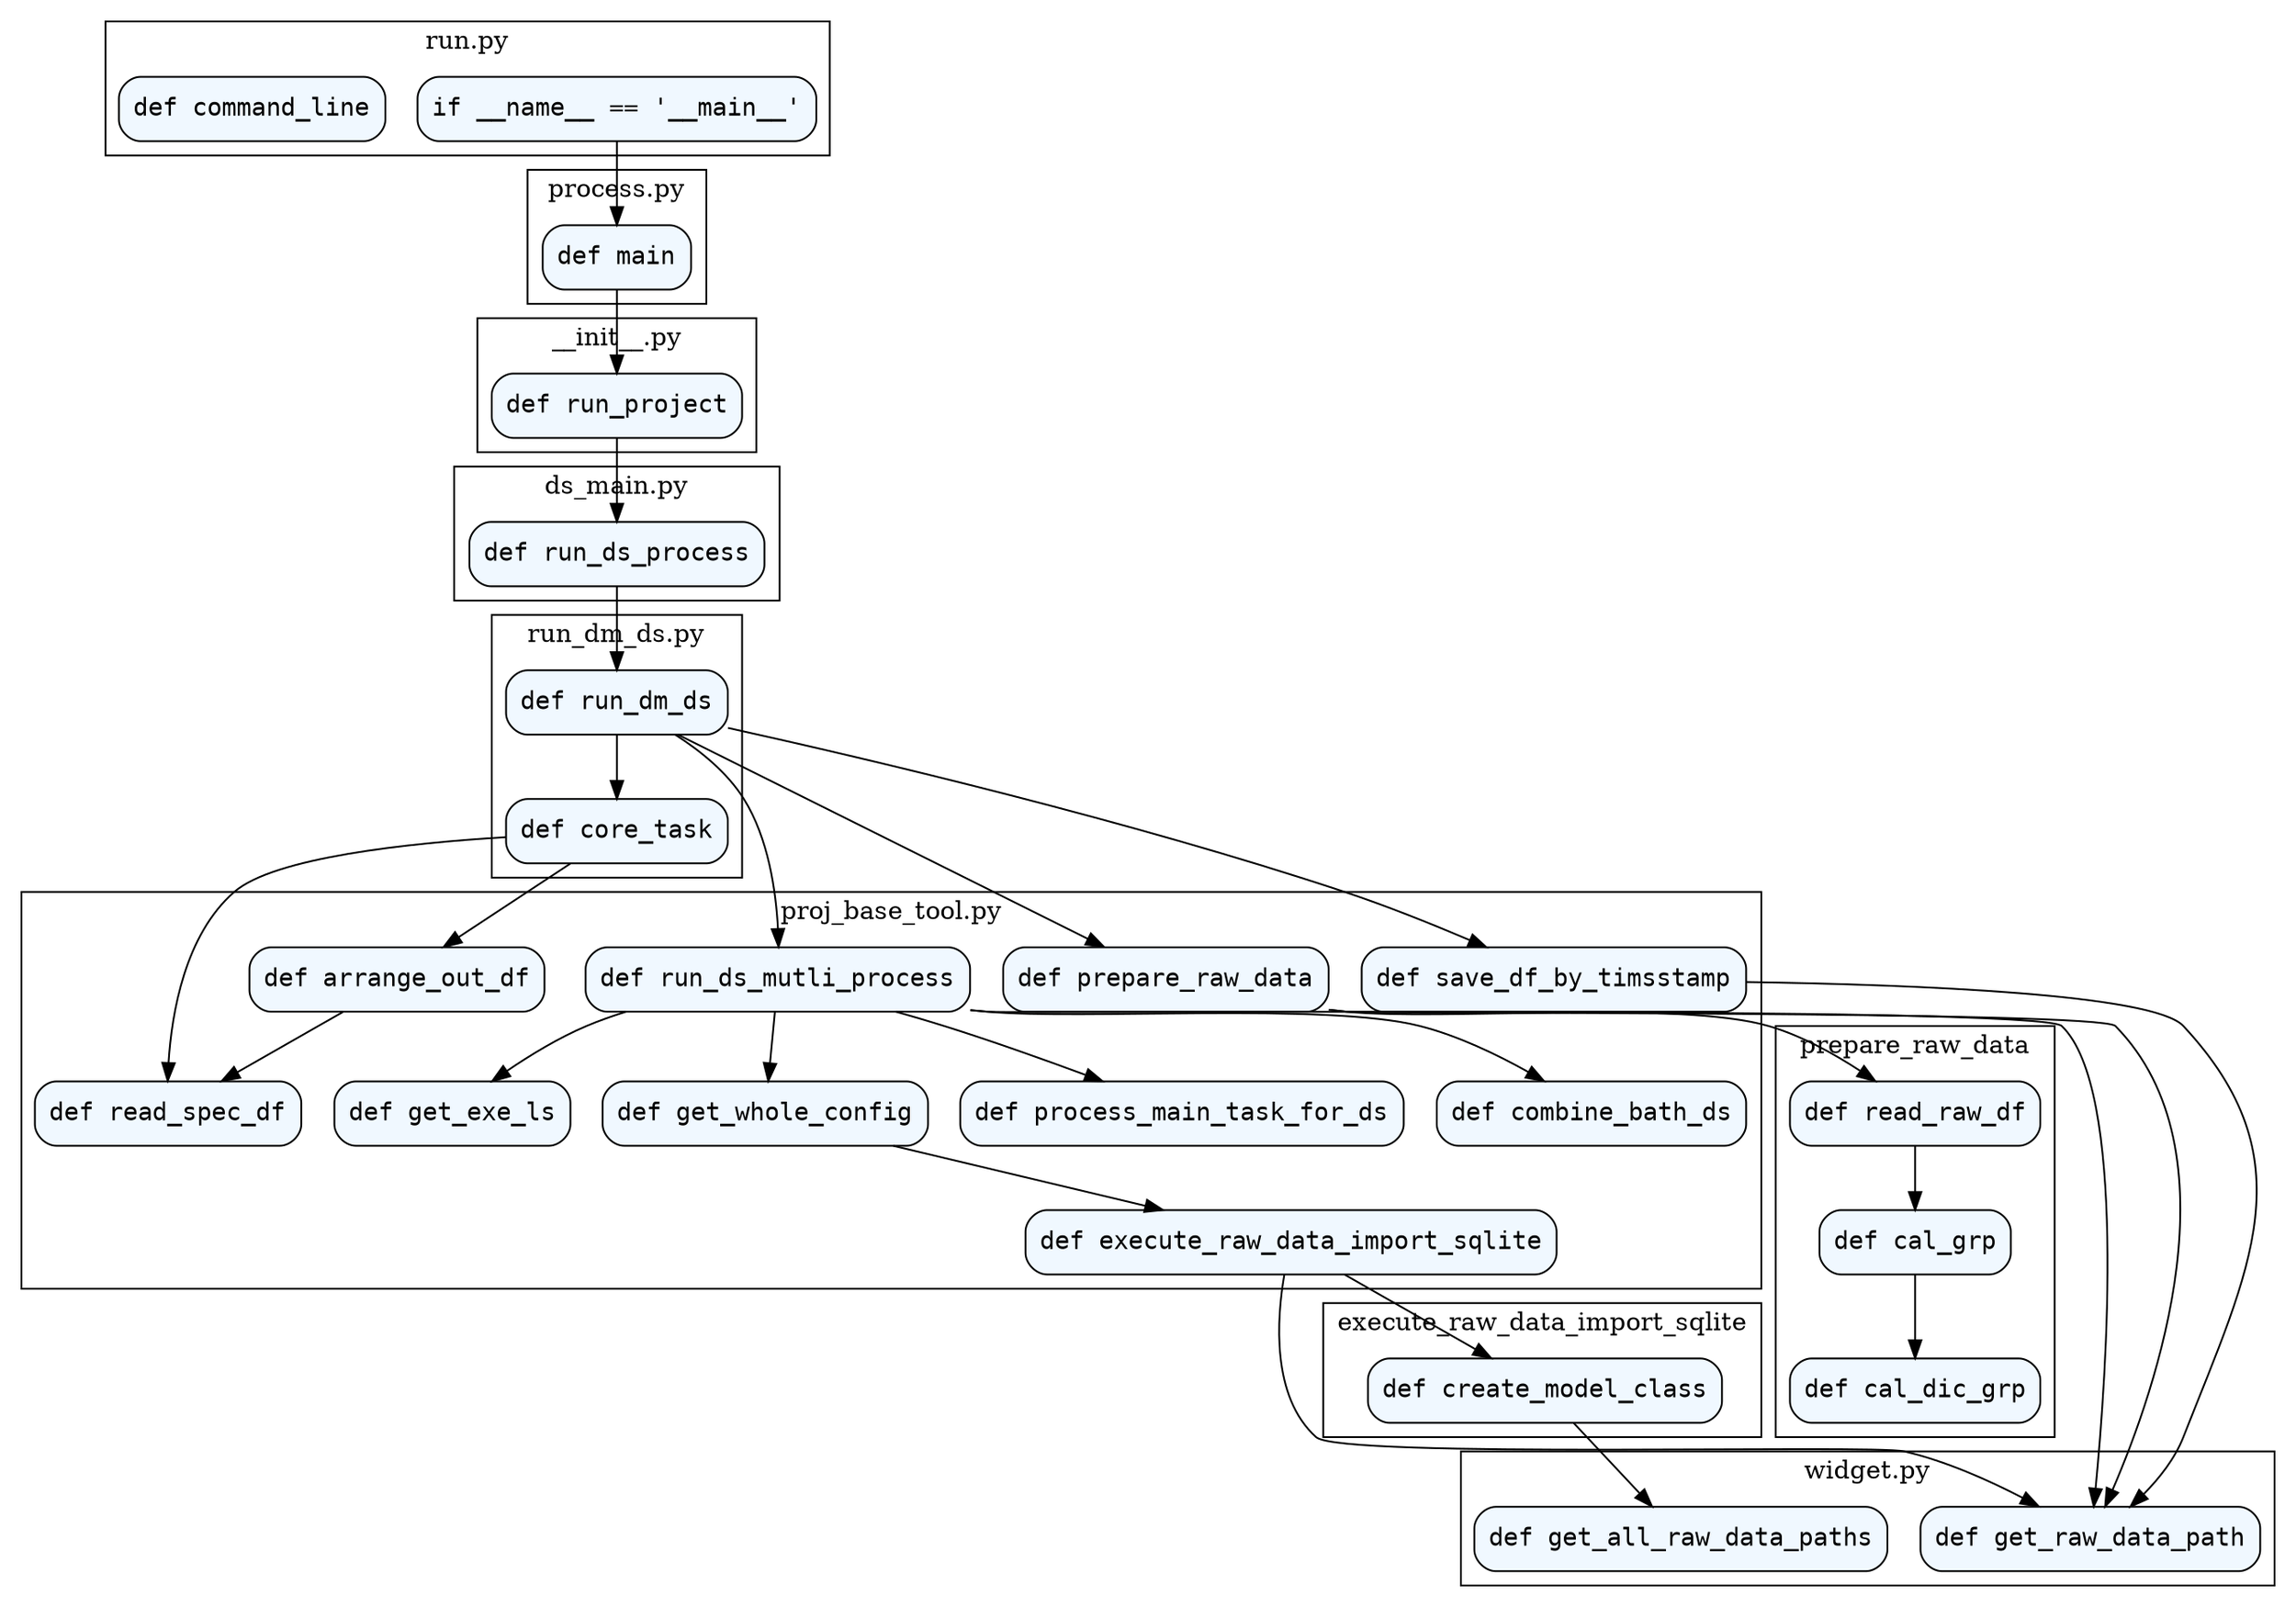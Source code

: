 digraph G {
    rankdir=TB;
    node [shape=box, style="rounded,filled", fillcolor="#f0f8ff", fontname="Consolas"];

    // Modules as subgraphs
    subgraph cluster_run {
        label = "run.py";
        run_main [label="if __name__ == '__main__'"];
        run_command [label="def command_line"];
    }

    subgraph cluster_process {
        label = "process.py";
        proc_main [label="def main"];
    }

    subgraph cluster_init {
        label = "__init__.py";
        init_run [label="def run_project"];
    }

    subgraph cluster_ds_main {
        label = "ds_main.py";
        ds_run [label="def run_ds_process"];
    }

    subgraph cluster_run_dm_ds {
        label = "run_dm_ds.py";
        run_dm [label="def run_dm_ds"];
        core_task [label="def core_task"];
    }

    subgraph cluster_proj_base {
        label = "proj_base_tool.py";
        prep_raw [label="def prepare_raw_data"];
        save_df [label="def save_df_by_timsstamp"];
        read_spec [label="def read_spec_df"];
        arrange_df [label="def arrange_out_df"];
        multi_proc [label="def run_ds_mutli_process"];
        proc_main_task [label="def process_main_task_for_ds"];
        combine_ds [label="def combine_bath_ds"];
        get_exe_ls [label="def get_exe_ls"];
        get_config [label="def get_whole_config"];
        exec_sqlite [label="def execute_raw_data_import_sqlite"];
    }

    subgraph cluster_widget {
        label = "widget.py";
        get_path [label="def get_raw_data_path"];
        get_all_paths [label="def get_all_raw_data_paths"];
    }

    subgraph cluster_prepare_raw {
        label = "prepare_raw_data";
        read_raw_df [label="def read_raw_df"];
        cal_grp [label="def cal_grp"];
        cal_dic_grp [label="def cal_dic_grp"];
    }

    subgraph cluster_sqlite {
        label = "execute_raw_data_import_sqlite";
        create_model [label="def create_model_class"];
    }

    // Core call flow
    run_main -> proc_main;
    proc_main -> init_run;
    init_run -> ds_run;
    ds_run -> run_dm;

    // Inside run_dm_ds
    run_dm -> core_task;
    run_dm -> prep_raw;
    run_dm -> save_df;
    run_dm -> multi_proc;

    // Inside core_task (simplified)
    core_task -> read_spec;
    core_task -> arrange_df;

    // prepare_raw_data internal
    prep_raw -> read_raw_df;
    read_raw_df -> cal_grp;
    cal_grp -> cal_dic_grp;

    // multi_proc flow
    multi_proc -> proc_main_task;
    multi_proc -> combine_ds;
    multi_proc -> get_exe_ls;
    multi_proc -> get_config;

    // config calls sqlite import
    get_config -> exec_sqlite;
    exec_sqlite -> create_model;

    // Many depend on widget
    prep_raw -> get_path;
    save_df -> get_path;
    multi_proc -> get_path;
    exec_sqlite -> get_path;
    create_model -> get_all_paths;

    // arrange_out_df used by core
    arrange_df -> read_spec;

    // Label edges
    edge [fontsize=9, fontname="Arial"];
}